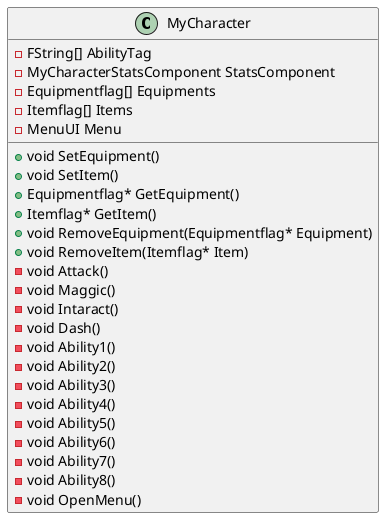 @startuml
class MyCharacter
{
    -FString[] AbilityTag
    -MyCharacterStatsComponent StatsComponent
    -Equipmentflag[] Equipments
    -Itemflag[] Items
    -MenuUI Menu
    +void SetEquipment()
    +void SetItem()
    +Equipmentflag* GetEquipment()
    +Itemflag* GetItem()
    +void RemoveEquipment(Equipmentflag* Equipment)
    +void RemoveItem(Itemflag* Item)
    -void Attack()
    -void Maggic()
    -void Intaract()
    -void Dash()
    -void Ability1()
    -void Ability2()
    -void Ability3()
    -void Ability4()
    -void Ability5()
    -void Ability6()
    -void Ability7()
    -void Ability8()
    -void OpenMenu()

}

@enduml

